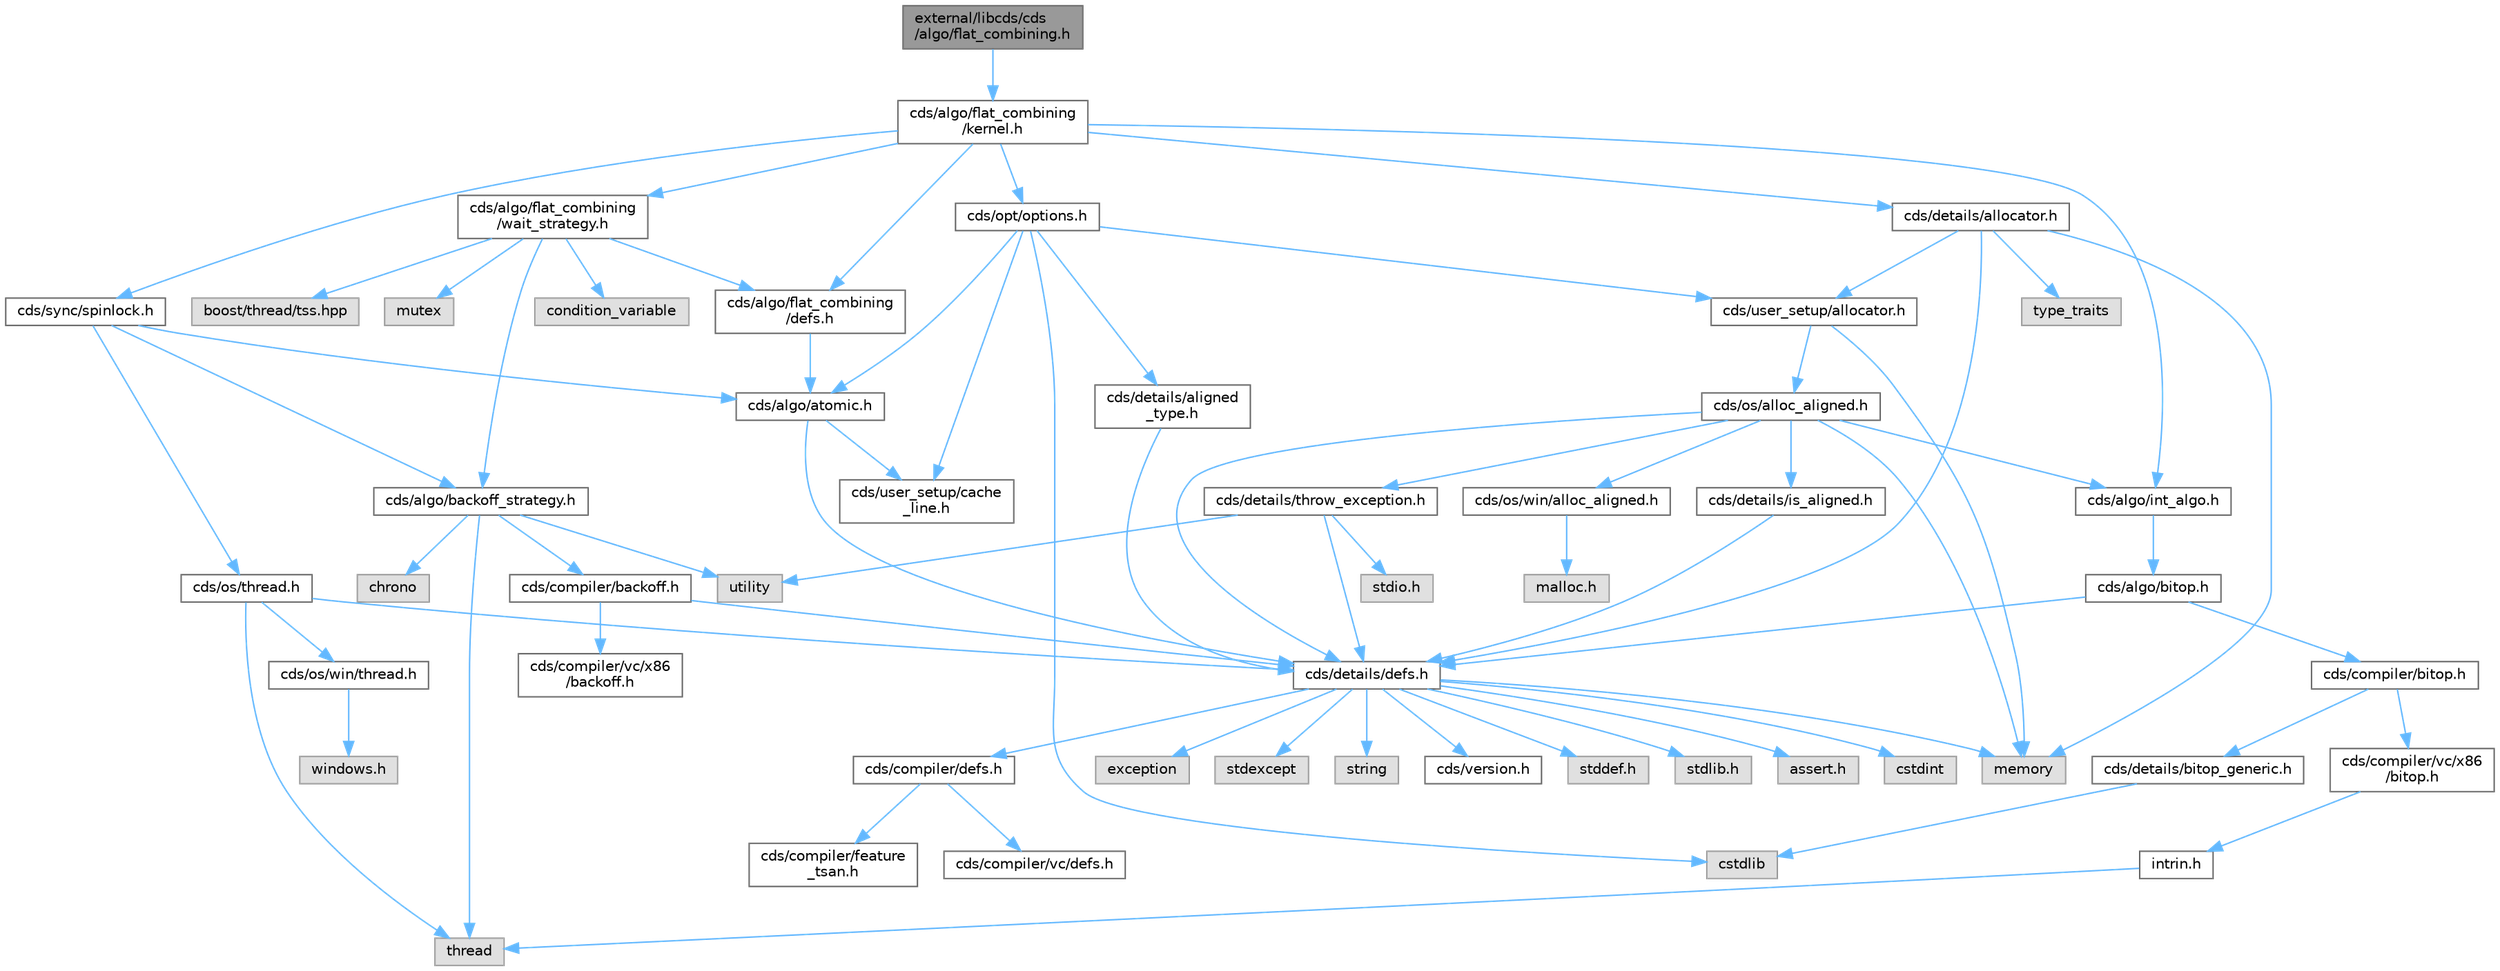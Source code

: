 digraph "external/libcds/cds/algo/flat_combining.h"
{
 // LATEX_PDF_SIZE
  bgcolor="transparent";
  edge [fontname=Helvetica,fontsize=10,labelfontname=Helvetica,labelfontsize=10];
  node [fontname=Helvetica,fontsize=10,shape=box,height=0.2,width=0.4];
  Node1 [id="Node000001",label="external/libcds/cds\l/algo/flat_combining.h",height=0.2,width=0.4,color="gray40", fillcolor="grey60", style="filled", fontcolor="black",tooltip=" "];
  Node1 -> Node2 [id="edge72_Node000001_Node000002",color="steelblue1",style="solid",tooltip=" "];
  Node2 [id="Node000002",label="cds/algo/flat_combining\l/kernel.h",height=0.2,width=0.4,color="grey40", fillcolor="white", style="filled",URL="$libcds_2cds_2algo_2flat__combining_2kernel_8h.html",tooltip=" "];
  Node2 -> Node3 [id="edge73_Node000002_Node000003",color="steelblue1",style="solid",tooltip=" "];
  Node3 [id="Node000003",label="cds/algo/flat_combining\l/defs.h",height=0.2,width=0.4,color="grey40", fillcolor="white", style="filled",URL="$algo_2flat__combining_2defs_8h.html",tooltip=" "];
  Node3 -> Node4 [id="edge74_Node000003_Node000004",color="steelblue1",style="solid",tooltip=" "];
  Node4 [id="Node000004",label="cds/algo/atomic.h",height=0.2,width=0.4,color="grey40", fillcolor="white", style="filled",URL="$external_2libcds_2cds_2algo_2atomic_8h.html",tooltip=" "];
  Node4 -> Node5 [id="edge75_Node000004_Node000005",color="steelblue1",style="solid",tooltip=" "];
  Node5 [id="Node000005",label="cds/details/defs.h",height=0.2,width=0.4,color="grey40", fillcolor="white", style="filled",URL="$details_2defs_8h.html",tooltip=" "];
  Node5 -> Node6 [id="edge76_Node000005_Node000006",color="steelblue1",style="solid",tooltip=" "];
  Node6 [id="Node000006",label="stddef.h",height=0.2,width=0.4,color="grey60", fillcolor="#E0E0E0", style="filled",tooltip=" "];
  Node5 -> Node7 [id="edge77_Node000005_Node000007",color="steelblue1",style="solid",tooltip=" "];
  Node7 [id="Node000007",label="stdlib.h",height=0.2,width=0.4,color="grey60", fillcolor="#E0E0E0", style="filled",tooltip=" "];
  Node5 -> Node8 [id="edge78_Node000005_Node000008",color="steelblue1",style="solid",tooltip=" "];
  Node8 [id="Node000008",label="assert.h",height=0.2,width=0.4,color="grey60", fillcolor="#E0E0E0", style="filled",tooltip=" "];
  Node5 -> Node9 [id="edge79_Node000005_Node000009",color="steelblue1",style="solid",tooltip=" "];
  Node9 [id="Node000009",label="cstdint",height=0.2,width=0.4,color="grey60", fillcolor="#E0E0E0", style="filled",tooltip=" "];
  Node5 -> Node10 [id="edge80_Node000005_Node000010",color="steelblue1",style="solid",tooltip=" "];
  Node10 [id="Node000010",label="exception",height=0.2,width=0.4,color="grey60", fillcolor="#E0E0E0", style="filled",tooltip=" "];
  Node5 -> Node11 [id="edge81_Node000005_Node000011",color="steelblue1",style="solid",tooltip=" "];
  Node11 [id="Node000011",label="stdexcept",height=0.2,width=0.4,color="grey60", fillcolor="#E0E0E0", style="filled",tooltip=" "];
  Node5 -> Node12 [id="edge82_Node000005_Node000012",color="steelblue1",style="solid",tooltip=" "];
  Node12 [id="Node000012",label="string",height=0.2,width=0.4,color="grey60", fillcolor="#E0E0E0", style="filled",tooltip=" "];
  Node5 -> Node13 [id="edge83_Node000005_Node000013",color="steelblue1",style="solid",tooltip=" "];
  Node13 [id="Node000013",label="memory",height=0.2,width=0.4,color="grey60", fillcolor="#E0E0E0", style="filled",tooltip=" "];
  Node5 -> Node14 [id="edge84_Node000005_Node000014",color="steelblue1",style="solid",tooltip=" "];
  Node14 [id="Node000014",label="cds/version.h",height=0.2,width=0.4,color="grey40", fillcolor="white", style="filled",URL="$external_2libcds_2cds_2version_8h.html",tooltip=" "];
  Node5 -> Node15 [id="edge85_Node000005_Node000015",color="steelblue1",style="solid",tooltip=" "];
  Node15 [id="Node000015",label="cds/compiler/defs.h",height=0.2,width=0.4,color="grey40", fillcolor="white", style="filled",URL="$compiler_2defs_8h.html",tooltip=" "];
  Node15 -> Node16 [id="edge86_Node000015_Node000016",color="steelblue1",style="solid",tooltip=" "];
  Node16 [id="Node000016",label="cds/compiler/vc/defs.h",height=0.2,width=0.4,color="grey40", fillcolor="white", style="filled",URL="$compiler_2vc_2defs_8h.html",tooltip=" "];
  Node15 -> Node17 [id="edge87_Node000015_Node000017",color="steelblue1",style="solid",tooltip=" "];
  Node17 [id="Node000017",label="cds/compiler/feature\l_tsan.h",height=0.2,width=0.4,color="grey40", fillcolor="white", style="filled",URL="$feature__tsan_8h.html",tooltip=" "];
  Node4 -> Node18 [id="edge88_Node000004_Node000018",color="steelblue1",style="solid",tooltip=" "];
  Node18 [id="Node000018",label="cds/user_setup/cache\l_line.h",height=0.2,width=0.4,color="grey40", fillcolor="white", style="filled",URL="$cache__line_8h.html",tooltip="Cache-line size definition"];
  Node2 -> Node19 [id="edge89_Node000002_Node000019",color="steelblue1",style="solid",tooltip=" "];
  Node19 [id="Node000019",label="cds/algo/flat_combining\l/wait_strategy.h",height=0.2,width=0.4,color="grey40", fillcolor="white", style="filled",URL="$wait__strategy_8h.html",tooltip=" "];
  Node19 -> Node3 [id="edge90_Node000019_Node000003",color="steelblue1",style="solid",tooltip=" "];
  Node19 -> Node20 [id="edge91_Node000019_Node000020",color="steelblue1",style="solid",tooltip=" "];
  Node20 [id="Node000020",label="cds/algo/backoff_strategy.h",height=0.2,width=0.4,color="grey40", fillcolor="white", style="filled",URL="$backoff__strategy_8h.html",tooltip=" "];
  Node20 -> Node21 [id="edge92_Node000020_Node000021",color="steelblue1",style="solid",tooltip=" "];
  Node21 [id="Node000021",label="utility",height=0.2,width=0.4,color="grey60", fillcolor="#E0E0E0", style="filled",tooltip=" "];
  Node20 -> Node22 [id="edge93_Node000020_Node000022",color="steelblue1",style="solid",tooltip=" "];
  Node22 [id="Node000022",label="thread",height=0.2,width=0.4,color="grey60", fillcolor="#E0E0E0", style="filled",tooltip=" "];
  Node20 -> Node23 [id="edge94_Node000020_Node000023",color="steelblue1",style="solid",tooltip=" "];
  Node23 [id="Node000023",label="chrono",height=0.2,width=0.4,color="grey60", fillcolor="#E0E0E0", style="filled",tooltip=" "];
  Node20 -> Node24 [id="edge95_Node000020_Node000024",color="steelblue1",style="solid",tooltip=" "];
  Node24 [id="Node000024",label="cds/compiler/backoff.h",height=0.2,width=0.4,color="grey40", fillcolor="white", style="filled",URL="$backoff_8h.html",tooltip=" "];
  Node24 -> Node5 [id="edge96_Node000024_Node000005",color="steelblue1",style="solid",tooltip=" "];
  Node24 -> Node25 [id="edge97_Node000024_Node000025",color="steelblue1",style="solid",tooltip=" "];
  Node25 [id="Node000025",label="cds/compiler/vc/x86\l/backoff.h",height=0.2,width=0.4,color="grey40", fillcolor="white", style="filled",URL="$vc_2x86_2backoff_8h.html",tooltip=" "];
  Node19 -> Node26 [id="edge98_Node000019_Node000026",color="steelblue1",style="solid",tooltip=" "];
  Node26 [id="Node000026",label="mutex",height=0.2,width=0.4,color="grey60", fillcolor="#E0E0E0", style="filled",tooltip=" "];
  Node19 -> Node27 [id="edge99_Node000019_Node000027",color="steelblue1",style="solid",tooltip=" "];
  Node27 [id="Node000027",label="condition_variable",height=0.2,width=0.4,color="grey60", fillcolor="#E0E0E0", style="filled",tooltip=" "];
  Node19 -> Node28 [id="edge100_Node000019_Node000028",color="steelblue1",style="solid",tooltip=" "];
  Node28 [id="Node000028",label="boost/thread/tss.hpp",height=0.2,width=0.4,color="grey60", fillcolor="#E0E0E0", style="filled",tooltip=" "];
  Node2 -> Node29 [id="edge101_Node000002_Node000029",color="steelblue1",style="solid",tooltip=" "];
  Node29 [id="Node000029",label="cds/sync/spinlock.h",height=0.2,width=0.4,color="grey40", fillcolor="white", style="filled",URL="$sync_2spinlock_8h.html",tooltip=" "];
  Node29 -> Node4 [id="edge102_Node000029_Node000004",color="steelblue1",style="solid",tooltip=" "];
  Node29 -> Node30 [id="edge103_Node000029_Node000030",color="steelblue1",style="solid",tooltip=" "];
  Node30 [id="Node000030",label="cds/os/thread.h",height=0.2,width=0.4,color="grey40", fillcolor="white", style="filled",URL="$cds_2os_2thread_8h.html",tooltip=" "];
  Node30 -> Node22 [id="edge104_Node000030_Node000022",color="steelblue1",style="solid",tooltip=" "];
  Node30 -> Node5 [id="edge105_Node000030_Node000005",color="steelblue1",style="solid",tooltip=" "];
  Node30 -> Node31 [id="edge106_Node000030_Node000031",color="steelblue1",style="solid",tooltip=" "];
  Node31 [id="Node000031",label="cds/os/win/thread.h",height=0.2,width=0.4,color="grey40", fillcolor="white", style="filled",URL="$cds_2os_2win_2thread_8h.html",tooltip=" "];
  Node31 -> Node32 [id="edge107_Node000031_Node000032",color="steelblue1",style="solid",tooltip=" "];
  Node32 [id="Node000032",label="windows.h",height=0.2,width=0.4,color="grey60", fillcolor="#E0E0E0", style="filled",tooltip=" "];
  Node29 -> Node20 [id="edge108_Node000029_Node000020",color="steelblue1",style="solid",tooltip=" "];
  Node2 -> Node33 [id="edge109_Node000002_Node000033",color="steelblue1",style="solid",tooltip=" "];
  Node33 [id="Node000033",label="cds/details/allocator.h",height=0.2,width=0.4,color="grey40", fillcolor="white", style="filled",URL="$external_2libcds_2cds_2details_2allocator_8h.html",tooltip=" "];
  Node33 -> Node34 [id="edge110_Node000033_Node000034",color="steelblue1",style="solid",tooltip=" "];
  Node34 [id="Node000034",label="type_traits",height=0.2,width=0.4,color="grey60", fillcolor="#E0E0E0", style="filled",tooltip=" "];
  Node33 -> Node13 [id="edge111_Node000033_Node000013",color="steelblue1",style="solid",tooltip=" "];
  Node33 -> Node5 [id="edge112_Node000033_Node000005",color="steelblue1",style="solid",tooltip=" "];
  Node33 -> Node35 [id="edge113_Node000033_Node000035",color="steelblue1",style="solid",tooltip=" "];
  Node35 [id="Node000035",label="cds/user_setup/allocator.h",height=0.2,width=0.4,color="grey40", fillcolor="white", style="filled",URL="$external_2libcds_2cds_2user__setup_2allocator_8h.html",tooltip="Default implementation of allocator classes."];
  Node35 -> Node13 [id="edge114_Node000035_Node000013",color="steelblue1",style="solid",tooltip=" "];
  Node35 -> Node36 [id="edge115_Node000035_Node000036",color="steelblue1",style="solid",tooltip=" "];
  Node36 [id="Node000036",label="cds/os/alloc_aligned.h",height=0.2,width=0.4,color="grey40", fillcolor="white", style="filled",URL="$alloc__aligned_8h.html",tooltip=" "];
  Node36 -> Node5 [id="edge116_Node000036_Node000005",color="steelblue1",style="solid",tooltip=" "];
  Node36 -> Node37 [id="edge117_Node000036_Node000037",color="steelblue1",style="solid",tooltip=" "];
  Node37 [id="Node000037",label="cds/os/win/alloc_aligned.h",height=0.2,width=0.4,color="grey40", fillcolor="white", style="filled",URL="$win_2alloc__aligned_8h.html",tooltip=" "];
  Node37 -> Node38 [id="edge118_Node000037_Node000038",color="steelblue1",style="solid",tooltip=" "];
  Node38 [id="Node000038",label="malloc.h",height=0.2,width=0.4,color="grey60", fillcolor="#E0E0E0", style="filled",tooltip=" "];
  Node36 -> Node13 [id="edge119_Node000036_Node000013",color="steelblue1",style="solid",tooltip=" "];
  Node36 -> Node39 [id="edge120_Node000036_Node000039",color="steelblue1",style="solid",tooltip=" "];
  Node39 [id="Node000039",label="cds/details/is_aligned.h",height=0.2,width=0.4,color="grey40", fillcolor="white", style="filled",URL="$is__aligned_8h.html",tooltip=" "];
  Node39 -> Node5 [id="edge121_Node000039_Node000005",color="steelblue1",style="solid",tooltip=" "];
  Node36 -> Node40 [id="edge122_Node000036_Node000040",color="steelblue1",style="solid",tooltip=" "];
  Node40 [id="Node000040",label="cds/algo/int_algo.h",height=0.2,width=0.4,color="grey40", fillcolor="white", style="filled",URL="$int__algo_8h.html",tooltip=" "];
  Node40 -> Node41 [id="edge123_Node000040_Node000041",color="steelblue1",style="solid",tooltip=" "];
  Node41 [id="Node000041",label="cds/algo/bitop.h",height=0.2,width=0.4,color="grey40", fillcolor="white", style="filled",URL="$algo_2bitop_8h.html",tooltip=" "];
  Node41 -> Node5 [id="edge124_Node000041_Node000005",color="steelblue1",style="solid",tooltip=" "];
  Node41 -> Node42 [id="edge125_Node000041_Node000042",color="steelblue1",style="solid",tooltip=" "];
  Node42 [id="Node000042",label="cds/compiler/bitop.h",height=0.2,width=0.4,color="grey40", fillcolor="white", style="filled",URL="$compiler_2bitop_8h.html",tooltip=" "];
  Node42 -> Node43 [id="edge126_Node000042_Node000043",color="steelblue1",style="solid",tooltip=" "];
  Node43 [id="Node000043",label="cds/compiler/vc/x86\l/bitop.h",height=0.2,width=0.4,color="grey40", fillcolor="white", style="filled",URL="$compiler_2vc_2x86_2bitop_8h.html",tooltip=" "];
  Node43 -> Node44 [id="edge127_Node000043_Node000044",color="steelblue1",style="solid",tooltip=" "];
  Node44 [id="Node000044",label="intrin.h",height=0.2,width=0.4,color="grey40", fillcolor="white", style="filled",URL="$intrin_8h.html",tooltip=" "];
  Node44 -> Node22 [id="edge128_Node000044_Node000022",color="steelblue1",style="solid",tooltip=" "];
  Node42 -> Node45 [id="edge129_Node000042_Node000045",color="steelblue1",style="solid",tooltip=" "];
  Node45 [id="Node000045",label="cds/details/bitop_generic.h",height=0.2,width=0.4,color="grey40", fillcolor="white", style="filled",URL="$bitop__generic_8h.html",tooltip=" "];
  Node45 -> Node46 [id="edge130_Node000045_Node000046",color="steelblue1",style="solid",tooltip=" "];
  Node46 [id="Node000046",label="cstdlib",height=0.2,width=0.4,color="grey60", fillcolor="#E0E0E0", style="filled",tooltip=" "];
  Node36 -> Node47 [id="edge131_Node000036_Node000047",color="steelblue1",style="solid",tooltip=" "];
  Node47 [id="Node000047",label="cds/details/throw_exception.h",height=0.2,width=0.4,color="grey40", fillcolor="white", style="filled",URL="$throw__exception_8h.html",tooltip=" "];
  Node47 -> Node5 [id="edge132_Node000047_Node000005",color="steelblue1",style="solid",tooltip=" "];
  Node47 -> Node48 [id="edge133_Node000047_Node000048",color="steelblue1",style="solid",tooltip=" "];
  Node48 [id="Node000048",label="stdio.h",height=0.2,width=0.4,color="grey60", fillcolor="#E0E0E0", style="filled",tooltip=" "];
  Node47 -> Node21 [id="edge134_Node000047_Node000021",color="steelblue1",style="solid",tooltip=" "];
  Node2 -> Node49 [id="edge135_Node000002_Node000049",color="steelblue1",style="solid",tooltip=" "];
  Node49 [id="Node000049",label="cds/opt/options.h",height=0.2,width=0.4,color="grey40", fillcolor="white", style="filled",URL="$opt_2options_8h.html",tooltip=" "];
  Node49 -> Node46 [id="edge136_Node000049_Node000046",color="steelblue1",style="solid",tooltip=" "];
  Node49 -> Node50 [id="edge137_Node000049_Node000050",color="steelblue1",style="solid",tooltip=" "];
  Node50 [id="Node000050",label="cds/details/aligned\l_type.h",height=0.2,width=0.4,color="grey40", fillcolor="white", style="filled",URL="$aligned__type_8h.html",tooltip=" "];
  Node50 -> Node5 [id="edge138_Node000050_Node000005",color="steelblue1",style="solid",tooltip=" "];
  Node49 -> Node35 [id="edge139_Node000049_Node000035",color="steelblue1",style="solid",tooltip=" "];
  Node49 -> Node18 [id="edge140_Node000049_Node000018",color="steelblue1",style="solid",tooltip=" "];
  Node49 -> Node4 [id="edge141_Node000049_Node000004",color="steelblue1",style="solid",tooltip=" "];
  Node2 -> Node40 [id="edge142_Node000002_Node000040",color="steelblue1",style="solid",tooltip=" "];
}
